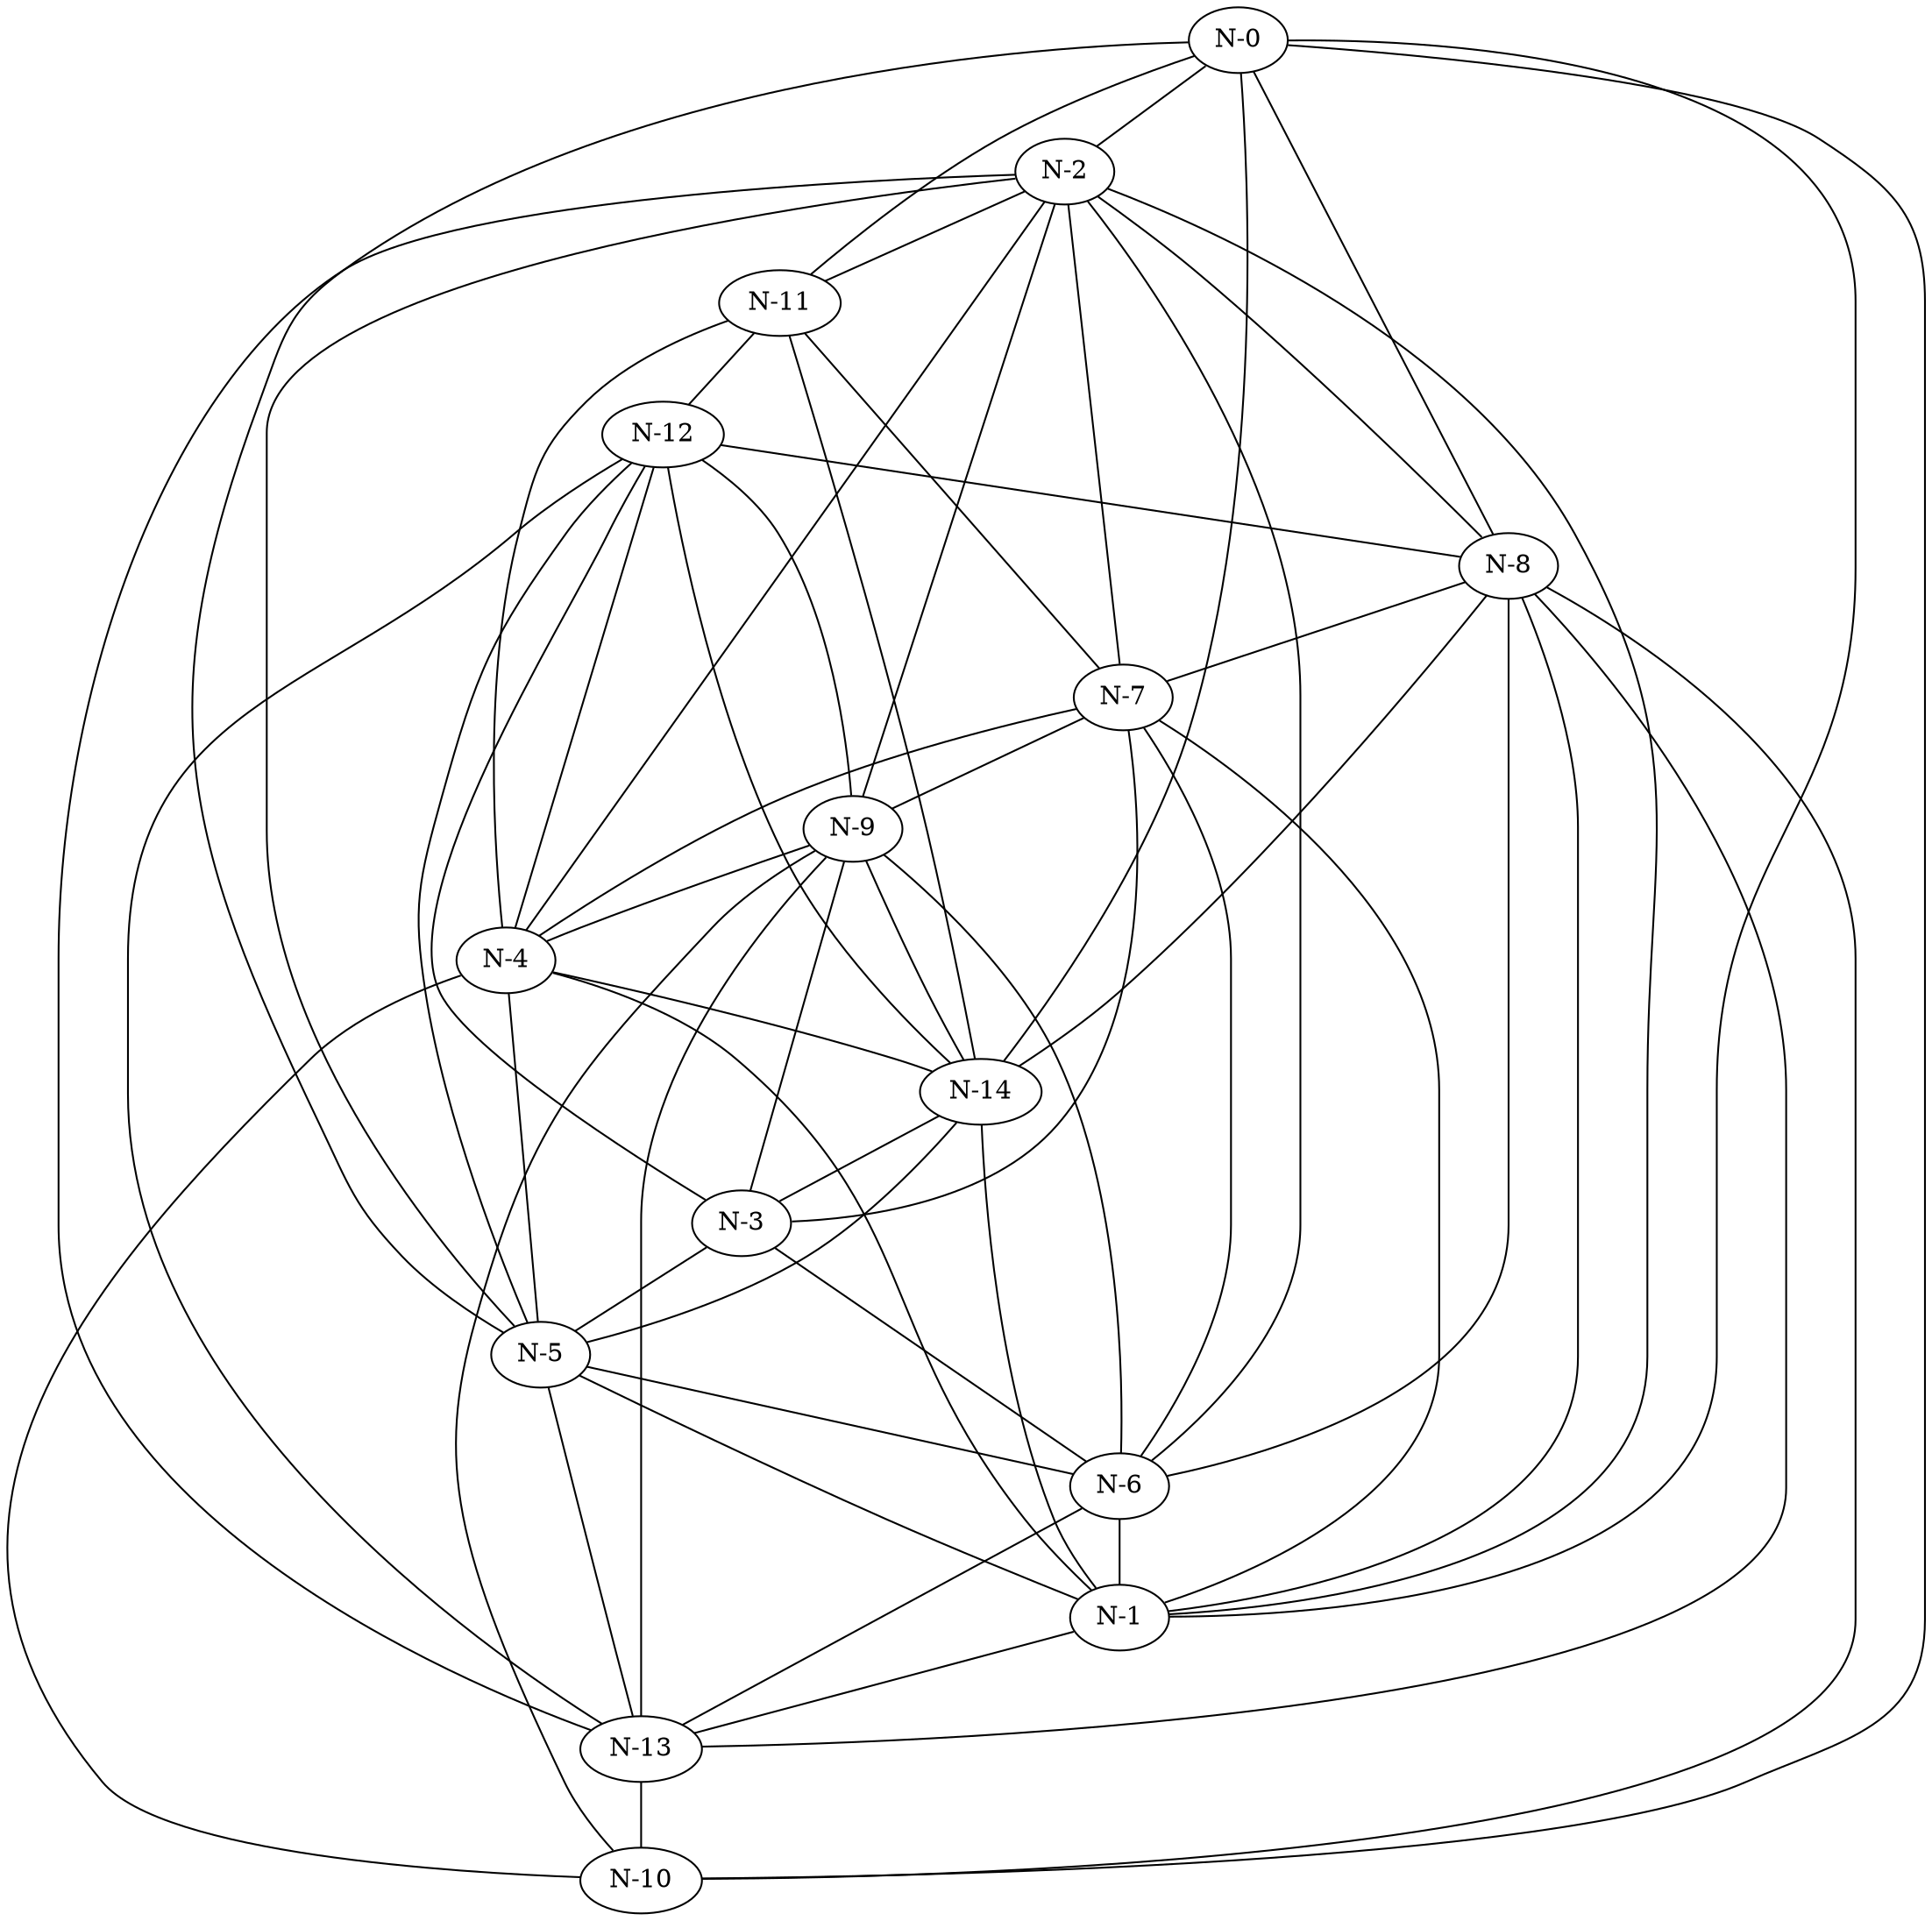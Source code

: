 graph G {
    "N-0" -- "N-2";
    "N-0" -- "N-1";
    "N-0" -- "N-11";
    "N-0" -- "N-10";
    "N-0" -- "N-5";
    "N-1" -- "N-8";
    "N-1" -- "N-14";
    "N-1" -- "N-13";
    "N-1" -- "N-2";
    "N-1" -- "N-4";
    "N-2" -- "N-5";
    "N-2" -- "N-8";
    "N-2" -- "N-11";
    "N-2" -- "N-6";
    "N-2" -- "N-9";
    "N-2" -- "N-4";
    "N-2" -- "N-13";
    "N-3" -- "N-5";
    "N-3" -- "N-9";
    "N-3" -- "N-7";
    "N-4" -- "N-5";
    "N-4" -- "N-11";
    "N-4" -- "N-14";
    "N-4" -- "N-12";
    "N-5" -- "N-6";
    "N-5" -- "N-1";
    "N-5" -- "N-12";
    "N-6" -- "N-3";
    "N-6" -- "N-1";
    "N-6" -- "N-13";
    "N-7" -- "N-11";
    "N-7" -- "N-9";
    "N-7" -- "N-4";
    "N-7" -- "N-6";
    "N-7" -- "N-2";
    "N-7" -- "N-1";
    "N-8" -- "N-7";
    "N-8" -- "N-10";
    "N-8" -- "N-0";
    "N-8" -- "N-6";
    "N-9" -- "N-6";
    "N-9" -- "N-4";
    "N-9" -- "N-12";
    "N-10" -- "N-4";
    "N-10" -- "N-9";
    "N-11" -- "N-12";
    "N-12" -- "N-8";
    "N-12" -- "N-3";
    "N-12" -- "N-14";
    "N-13" -- "N-5";
    "N-13" -- "N-9";
    "N-13" -- "N-12";
    "N-13" -- "N-8";
    "N-13" -- "N-10";
    "N-14" -- "N-0";
    "N-14" -- "N-5";
    "N-14" -- "N-9";
    "N-14" -- "N-8";
    "N-14" -- "N-3";
    "N-14" -- "N-11";
}
